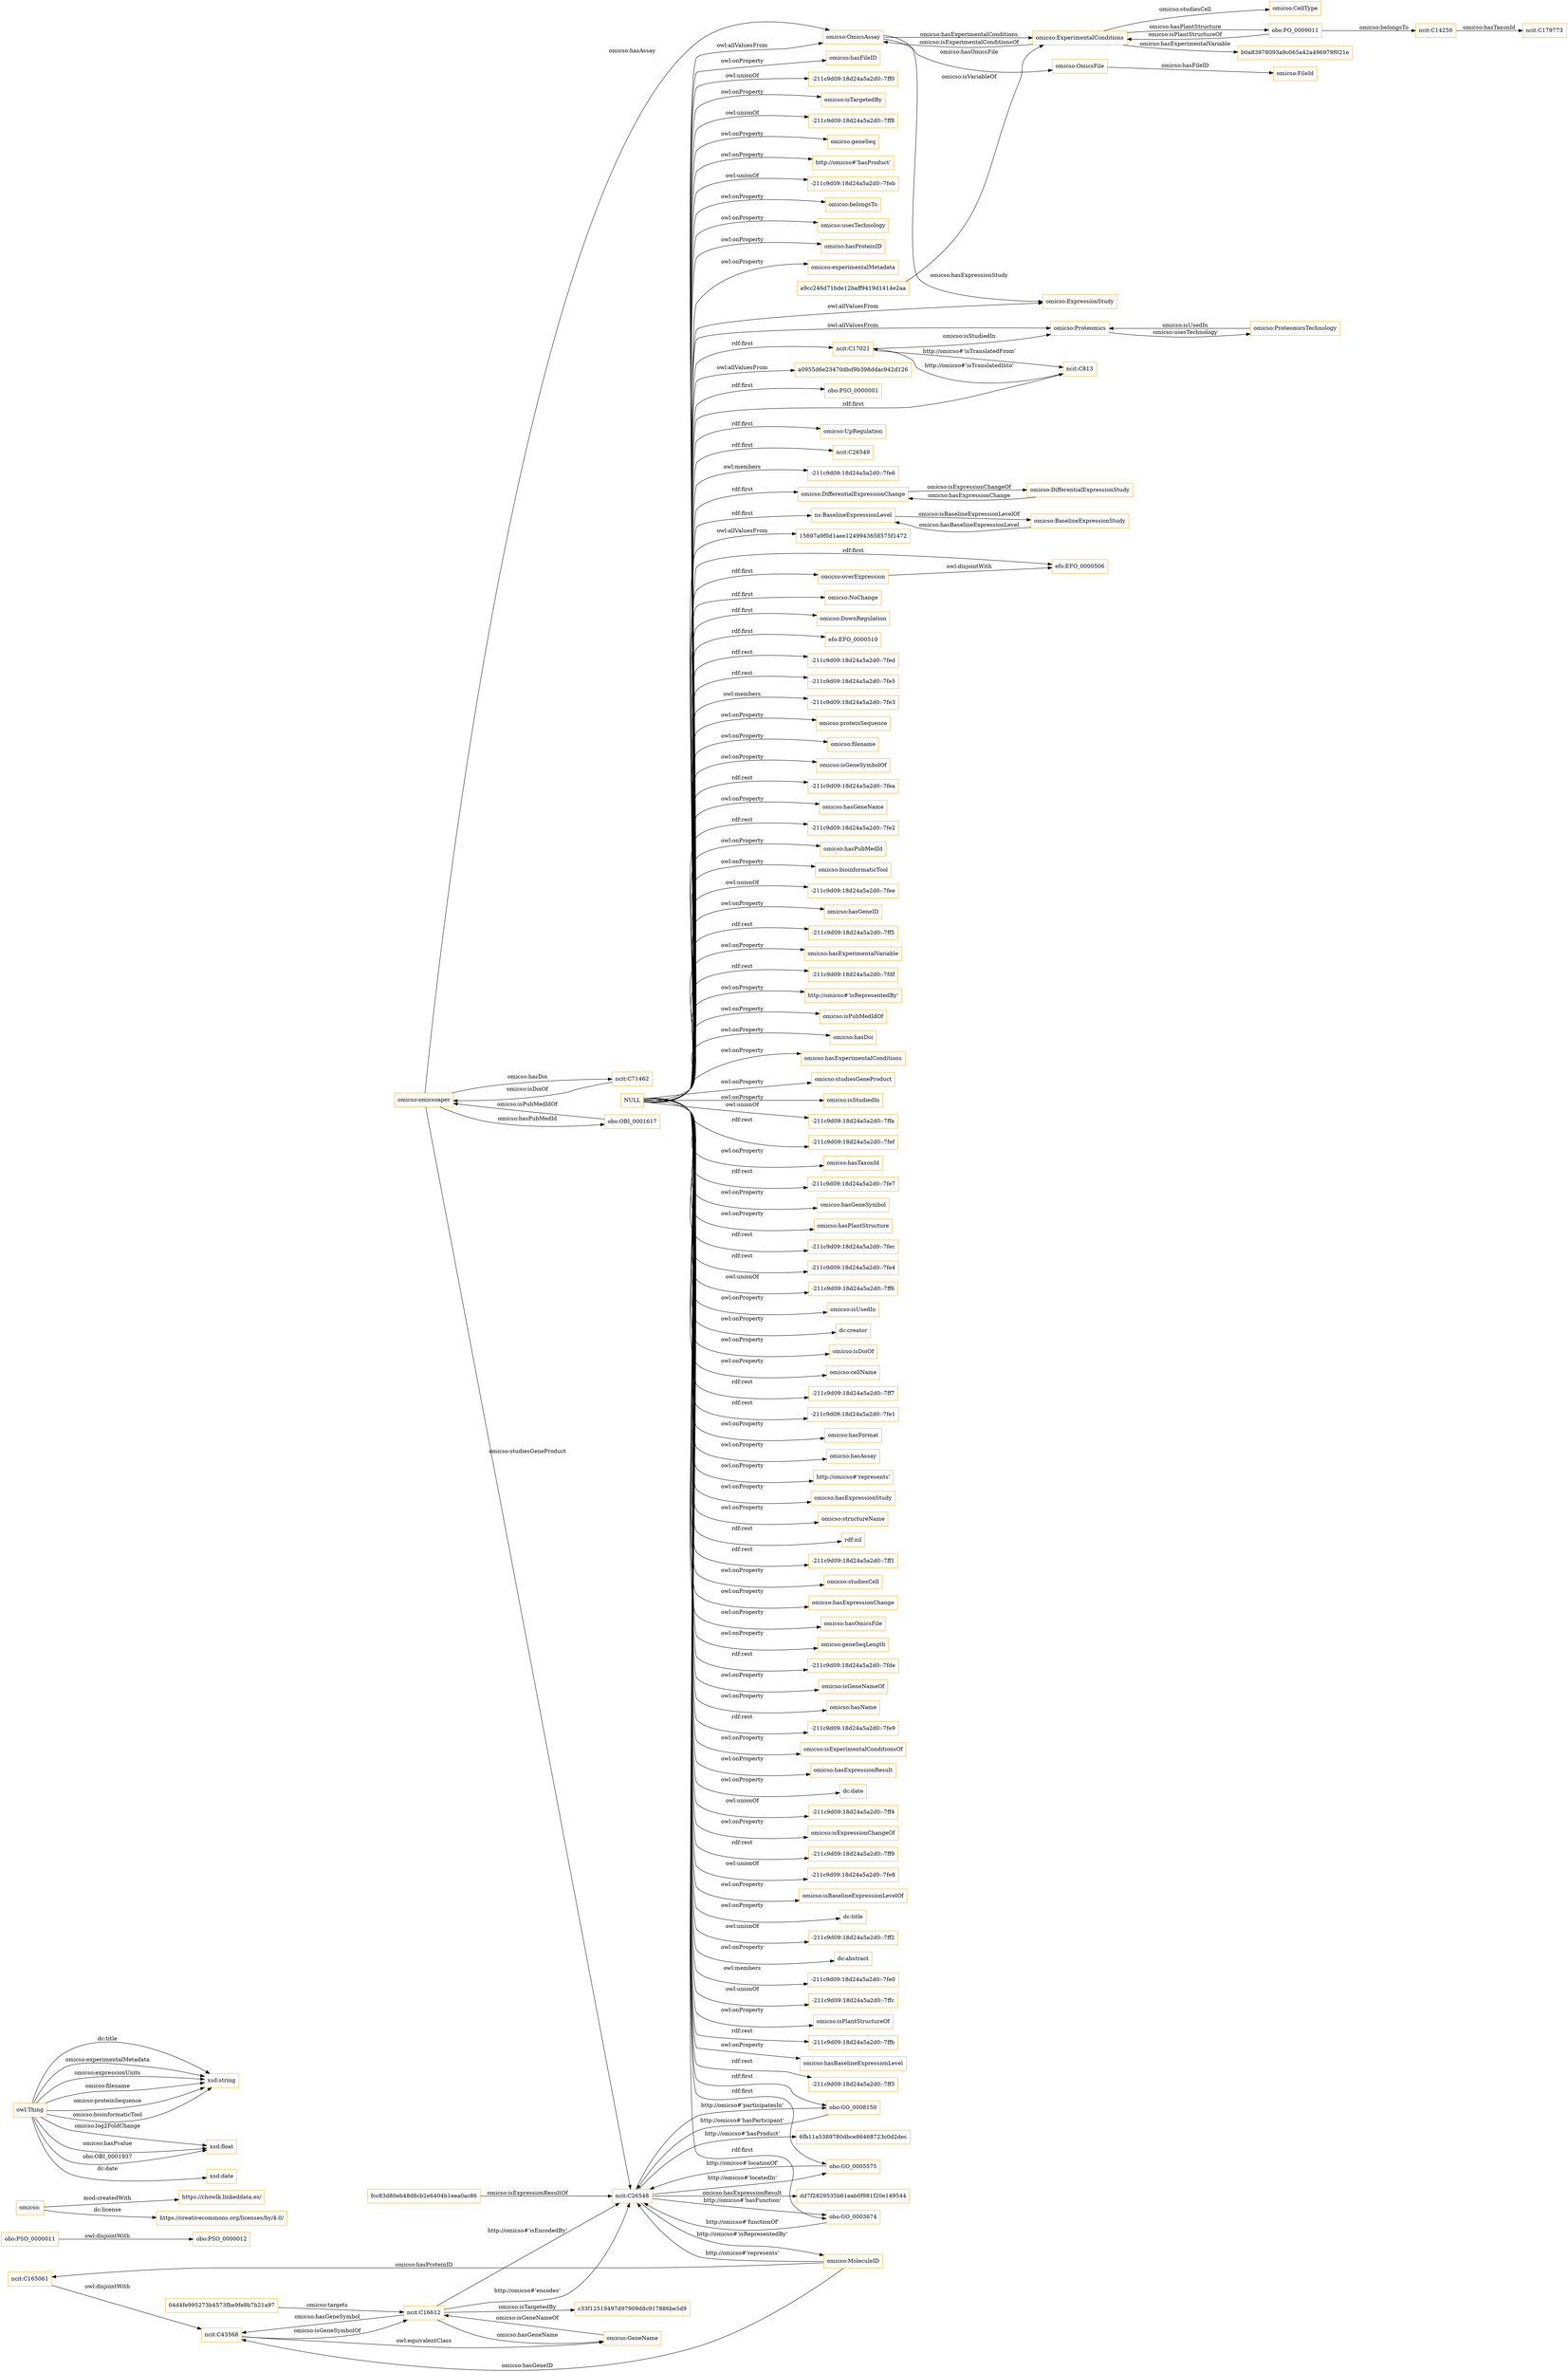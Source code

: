 digraph ar2dtool_diagram { 
rankdir=LR;
size="1501"
node [shape = rectangle, color="orange"]; "ncit:C165061" "omicso:ExperimentalConditions" "omicso:omicsoaper" "omicso:Proteomics" "obo:PSO_0000012" "a0955d6e23470dbd9b398ddac942d126" "obo:PSO_0000001" "obo:GO_0008150" "omicso:DifferentialExpressionChange" "omicso:UpRegulation" "ncit:C26549" "ncit:C43568" "dd7f2829535b61eab0f981f20e149544" "c33f12519497d97909d8c917886be5d9" "ncit:C179773" "obo:PO_0009011" "omicso:MoleculeID" "6fb11a5389780dbce86468723c0d2dec" "omicso:DifferentialExpressionStudy" "omicso:ExpressionStudy" "ns:BaselineExpressionLevel" "15697a9f0d1aee1249943658575f1472" "ncit:C17021" "omicso:OmicsFile" "efo:EFO_0000506" "omicso:CellType" "obo:PSO_0000011" "obo:OBI_0001617" "omicso:overExpression" "fcc83d80eb48d8cb2e6404b1eea0ac86" "ncit:C16612" "omicso:ProteomicsTechnology" "omicso:NoChange" "obo:GO_0005575" "omicso:GeneName" "ncit:C14250" "ncit:C71462" "a9cc246d71bde12baff9419d1414e2aa" "omicso:FileId" "b0a83978093a9c065a42a496979f021e" "04d4fe995273b4573fbe9fe9b7b21a97" "ncit:C813" "omicso:OmicsAssay" "omicso:DownRegulation" "obo:GO_0003674" "omicso:BaselineExpressionStudy" "efo:EFO_0000510" "ncit:C26548" ; /*classes style*/
	"ncit:C165061" -> "ncit:C43568" [ label = "owl:disjointWith" ];
	"ncit:C43568" -> "omicso:GeneName" [ label = "owl:equivalentClass" ];
	"omicso:" -> "https://chowlk.linkeddata.es/" [ label = "mod:createdWith" ];
	"omicso:" -> "https://creativecommons.org/licenses/by/4.0/" [ label = "dc:license" ];
	"omicso:overExpression" -> "efo:EFO_0000506" [ label = "owl:disjointWith" ];
	"NULL" -> "-211c9d09:18d24a5a2d0:-7fed" [ label = "rdf:rest" ];
	"NULL" -> "-211c9d09:18d24a5a2d0:-7fe5" [ label = "rdf:rest" ];
	"NULL" -> "obo:GO_0003674" [ label = "rdf:first" ];
	"NULL" -> "-211c9d09:18d24a5a2d0:-7fe3" [ label = "owl:members" ];
	"NULL" -> "omicso:proteinSequence" [ label = "owl:onProperty" ];
	"NULL" -> "omicso:filename" [ label = "owl:onProperty" ];
	"NULL" -> "omicso:isGeneSymbolOf" [ label = "owl:onProperty" ];
	"NULL" -> "-211c9d09:18d24a5a2d0:-7fea" [ label = "rdf:rest" ];
	"NULL" -> "omicso:hasGeneName" [ label = "owl:onProperty" ];
	"NULL" -> "-211c9d09:18d24a5a2d0:-7fe2" [ label = "rdf:rest" ];
	"NULL" -> "omicso:hasPubMedId" [ label = "owl:onProperty" ];
	"NULL" -> "omicso:bioinformaticTool" [ label = "owl:onProperty" ];
	"NULL" -> "-211c9d09:18d24a5a2d0:-7fee" [ label = "owl:unionOf" ];
	"NULL" -> "omicso:ExpressionStudy" [ label = "owl:allValuesFrom" ];
	"NULL" -> "omicso:hasGeneID" [ label = "owl:onProperty" ];
	"NULL" -> "efo:EFO_0000510" [ label = "rdf:first" ];
	"NULL" -> "-211c9d09:18d24a5a2d0:-7ff5" [ label = "rdf:rest" ];
	"NULL" -> "ncit:C17021" [ label = "rdf:first" ];
	"NULL" -> "ncit:C813" [ label = "rdf:first" ];
	"NULL" -> "omicso:hasExperimentalVariable" [ label = "owl:onProperty" ];
	"NULL" -> "obo:GO_0008150" [ label = "rdf:first" ];
	"NULL" -> "-211c9d09:18d24a5a2d0:-7fdf" [ label = "rdf:rest" ];
	"NULL" -> "http://omicso#'isRepresentedBy'" [ label = "owl:onProperty" ];
	"NULL" -> "omicso:isPubMedIdOf" [ label = "owl:onProperty" ];
	"NULL" -> "omicso:hasDoi" [ label = "owl:onProperty" ];
	"NULL" -> "omicso:hasExperimentalConditions" [ label = "owl:onProperty" ];
	"NULL" -> "omicso:overExpression" [ label = "rdf:first" ];
	"NULL" -> "omicso:studiesGeneProduct" [ label = "owl:onProperty" ];
	"NULL" -> "omicso:isStudiedIn" [ label = "owl:onProperty" ];
	"NULL" -> "-211c9d09:18d24a5a2d0:-7ffa" [ label = "owl:unionOf" ];
	"NULL" -> "-211c9d09:18d24a5a2d0:-7fef" [ label = "rdf:rest" ];
	"NULL" -> "omicso:hasTaxonId" [ label = "owl:onProperty" ];
	"NULL" -> "-211c9d09:18d24a5a2d0:-7fe7" [ label = "rdf:rest" ];
	"NULL" -> "omicso:hasGeneSymbol" [ label = "owl:onProperty" ];
	"NULL" -> "omicso:hasPlantStructure" [ label = "owl:onProperty" ];
	"NULL" -> "-211c9d09:18d24a5a2d0:-7fec" [ label = "rdf:rest" ];
	"NULL" -> "-211c9d09:18d24a5a2d0:-7fe4" [ label = "rdf:rest" ];
	"NULL" -> "omicso:Proteomics" [ label = "owl:allValuesFrom" ];
	"NULL" -> "-211c9d09:18d24a5a2d0:-7ff6" [ label = "owl:unionOf" ];
	"NULL" -> "omicso:isUsedIn" [ label = "owl:onProperty" ];
	"NULL" -> "dc:creator" [ label = "owl:onProperty" ];
	"NULL" -> "omicso:isDoiOf" [ label = "owl:onProperty" ];
	"NULL" -> "omicso:cellName" [ label = "owl:onProperty" ];
	"NULL" -> "-211c9d09:18d24a5a2d0:-7ff7" [ label = "rdf:rest" ];
	"NULL" -> "-211c9d09:18d24a5a2d0:-7fe1" [ label = "rdf:rest" ];
	"NULL" -> "omicso:hasFormat" [ label = "owl:onProperty" ];
	"NULL" -> "omicso:hasAssay" [ label = "owl:onProperty" ];
	"NULL" -> "http://omicso#'represents'" [ label = "owl:onProperty" ];
	"NULL" -> "omicso:hasExpressionStudy" [ label = "owl:onProperty" ];
	"NULL" -> "omicso:structureName" [ label = "owl:onProperty" ];
	"NULL" -> "rdf:nil" [ label = "rdf:rest" ];
	"NULL" -> "-211c9d09:18d24a5a2d0:-7ff1" [ label = "rdf:rest" ];
	"NULL" -> "obo:GO_0005575" [ label = "rdf:first" ];
	"NULL" -> "omicso:studiesCell" [ label = "owl:onProperty" ];
	"NULL" -> "omicso:hasExpressionChange" [ label = "owl:onProperty" ];
	"NULL" -> "omicso:hasOmicsFile" [ label = "owl:onProperty" ];
	"NULL" -> "omicso:DownRegulation" [ label = "rdf:first" ];
	"NULL" -> "omicso:geneSeqLength" [ label = "owl:onProperty" ];
	"NULL" -> "-211c9d09:18d24a5a2d0:-7fde" [ label = "rdf:rest" ];
	"NULL" -> "omicso:DifferentialExpressionChange" [ label = "rdf:first" ];
	"NULL" -> "a0955d6e23470dbd9b398ddac942d126" [ label = "owl:allValuesFrom" ];
	"NULL" -> "omicso:isGeneNameOf" [ label = "owl:onProperty" ];
	"NULL" -> "omicso:hasName" [ label = "owl:onProperty" ];
	"NULL" -> "-211c9d09:18d24a5a2d0:-7fe9" [ label = "rdf:rest" ];
	"NULL" -> "omicso:isExperimentalConditionsOf" [ label = "owl:onProperty" ];
	"NULL" -> "omicso:hasExpressionResult" [ label = "owl:onProperty" ];
	"NULL" -> "dc:date" [ label = "owl:onProperty" ];
	"NULL" -> "-211c9d09:18d24a5a2d0:-7ff4" [ label = "owl:unionOf" ];
	"NULL" -> "omicso:isExpressionChangeOf" [ label = "owl:onProperty" ];
	"NULL" -> "-211c9d09:18d24a5a2d0:-7ff9" [ label = "rdf:rest" ];
	"NULL" -> "ns:BaselineExpressionLevel" [ label = "rdf:first" ];
	"NULL" -> "omicso:NoChange" [ label = "rdf:first" ];
	"NULL" -> "-211c9d09:18d24a5a2d0:-7fe8" [ label = "owl:unionOf" ];
	"NULL" -> "omicso:isBaselineExpressionLevelOf" [ label = "owl:onProperty" ];
	"NULL" -> "dc:title" [ label = "owl:onProperty" ];
	"NULL" -> "-211c9d09:18d24a5a2d0:-7ff2" [ label = "owl:unionOf" ];
	"NULL" -> "dc:abstract" [ label = "owl:onProperty" ];
	"NULL" -> "-211c9d09:18d24a5a2d0:-7fe0" [ label = "owl:members" ];
	"NULL" -> "obo:PSO_0000001" [ label = "rdf:first" ];
	"NULL" -> "-211c9d09:18d24a5a2d0:-7ffc" [ label = "owl:unionOf" ];
	"NULL" -> "ncit:C26549" [ label = "rdf:first" ];
	"NULL" -> "omicso:isPlantStructureOf" [ label = "owl:onProperty" ];
	"NULL" -> "-211c9d09:18d24a5a2d0:-7ffb" [ label = "rdf:rest" ];
	"NULL" -> "omicso:hasBaselineExpressionLevel" [ label = "owl:onProperty" ];
	"NULL" -> "-211c9d09:18d24a5a2d0:-7ff3" [ label = "rdf:rest" ];
	"NULL" -> "omicso:hasFileID" [ label = "owl:onProperty" ];
	"NULL" -> "-211c9d09:18d24a5a2d0:-7ff0" [ label = "owl:unionOf" ];
	"NULL" -> "omicso:isTargetedBy" [ label = "owl:onProperty" ];
	"NULL" -> "-211c9d09:18d24a5a2d0:-7ff8" [ label = "owl:unionOf" ];
	"NULL" -> "omicso:geneSeq" [ label = "owl:onProperty" ];
	"NULL" -> "http://omicso#'hasProduct'" [ label = "owl:onProperty" ];
	"NULL" -> "-211c9d09:18d24a5a2d0:-7feb" [ label = "owl:unionOf" ];
	"NULL" -> "efo:EFO_0000506" [ label = "rdf:first" ];
	"NULL" -> "omicso:belongsTo" [ label = "owl:onProperty" ];
	"NULL" -> "omicso:usesTechnology" [ label = "owl:onProperty" ];
	"NULL" -> "omicso:hasProteinID" [ label = "owl:onProperty" ];
	"NULL" -> "omicso:UpRegulation" [ label = "rdf:first" ];
	"NULL" -> "15697a9f0d1aee1249943658575f1472" [ label = "owl:allValuesFrom" ];
	"NULL" -> "omicso:experimentalMetadata" [ label = "owl:onProperty" ];
	"NULL" -> "-211c9d09:18d24a5a2d0:-7fe6" [ label = "owl:members" ];
	"NULL" -> "omicso:OmicsAssay" [ label = "owl:allValuesFrom" ];
	"obo:PSO_0000011" -> "obo:PSO_0000012" [ label = "owl:disjointWith" ];
	"omicso:ExperimentalConditions" -> "b0a83978093a9c065a42a496979f021e" [ label = "omicso:hasExperimentalVariable" ];
	"owl:Thing" -> "xsd:string" [ label = "dc:title" ];
	"omicso:MoleculeID" -> "ncit:C165061" [ label = "omicso:hasProteinID" ];
	"omicso:DifferentialExpressionChange" -> "omicso:DifferentialExpressionStudy" [ label = "omicso:isExpressionChangeOf" ];
	"omicso:DifferentialExpressionStudy" -> "omicso:DifferentialExpressionChange" [ label = "omicso:hasExpressionChange" ];
	"ncit:C26548" -> "obo:GO_0008150" [ label = "http://omicso#'participatesIn'" ];
	"omicso:omicsoaper" -> "obo:OBI_0001617" [ label = "omicso:hasPubMedId" ];
	"owl:Thing" -> "xsd:string" [ label = "omicso:experimentalMetadata" ];
	"owl:Thing" -> "xsd:float" [ label = "omicso:log2FoldChange" ];
	"obo:PO_0009011" -> "omicso:ExperimentalConditions" [ label = "omicso:isPlantStructureOf" ];
	"ncit:C14250" -> "ncit:C179773" [ label = "omicso:hasTaxonId" ];
	"omicso:OmicsAssay" -> "omicso:OmicsFile" [ label = "omicso:hasOmicsFile" ];
	"owl:Thing" -> "xsd:date" [ label = "dc:date" ];
	"owl:Thing" -> "xsd:string" [ label = "omicso:expressionUnits" ];
	"omicso:BaselineExpressionStudy" -> "ns:BaselineExpressionLevel" [ label = "omicso:hasBaselineExpressionLevel" ];
	"owl:Thing" -> "xsd:float" [ label = "omicso:hasPvalue" ];
	"ncit:C16612" -> "ncit:C43568" [ label = "omicso:hasGeneSymbol" ];
	"owl:Thing" -> "xsd:string" [ label = "omicso:filename" ];
	"omicso:Proteomics" -> "omicso:ProteomicsTechnology" [ label = "omicso:usesTechnology" ];
	"ncit:C813" -> "ncit:C17021" [ label = "http://omicso#'isTranslatedInto'" ];
	"omicso:omicsoaper" -> "ncit:C26548" [ label = "omicso:studiesGeneProduct" ];
	"owl:Thing" -> "xsd:string" [ label = "omicso:proteinSequence" ];
	"owl:Thing" -> "xsd:string" [ label = "omicso:bioinformaticTool" ];
	"ncit:C26548" -> "6fb11a5389780dbce86468723c0d2dec" [ label = "http://omicso#'hasProduct'" ];
	"obo:GO_0003674" -> "ncit:C26548" [ label = "http://omicso#'functionOf'" ];
	"omicso:OmicsAssay" -> "omicso:ExpressionStudy" [ label = "omicso:hasExpressionStudy" ];
	"obo:PO_0009011" -> "ncit:C14250" [ label = "omicso:belongsTo" ];
	"ncit:C16612" -> "omicso:GeneName" [ label = "omicso:hasGeneName" ];
	"omicso:OmicsFile" -> "omicso:FileId" [ label = "omicso:hasFileID" ];
	"ns:BaselineExpressionLevel" -> "omicso:BaselineExpressionStudy" [ label = "omicso:isBaselineExpressionLevelOf" ];
	"obo:GO_0008150" -> "ncit:C26548" [ label = "http://omicso#'hasParticipant'" ];
	"ncit:C26548" -> "obo:GO_0005575" [ label = "http://omicso#'locatedIn'" ];
	"omicso:omicsoaper" -> "omicso:OmicsAssay" [ label = "omicso:hasAssay" ];
	"ncit:C17021" -> "ncit:C813" [ label = "http://omicso#'isTranslatedFrom'" ];
	"ncit:C71462" -> "omicso:omicsoaper" [ label = "omicso:isDoiOf" ];
	"a9cc246d71bde12baff9419d1414e2aa" -> "omicso:ExperimentalConditions" [ label = "omicso:isVariableOf" ];
	"omicso:ProteomicsTechnology" -> "omicso:Proteomics" [ label = "omicso:isUsedIn" ];
	"ncit:C26548" -> "omicso:MoleculeID" [ label = "http://omicso#'isRepresentedBy'" ];
	"ncit:C16612" -> "ncit:C26548" [ label = "http://omicso#'encodes'" ];
	"omicso:ExperimentalConditions" -> "omicso:CellType" [ label = "omicso:studiesCell" ];
	"omicso:MoleculeID" -> "ncit:C26548" [ label = "http://omicso#'represents'" ];
	"omicso:ExperimentalConditions" -> "obo:PO_0009011" [ label = "omicso:hasPlantStructure" ];
	"omicso:OmicsAssay" -> "omicso:ExperimentalConditions" [ label = "omicso:hasExperimentalConditions" ];
	"omicso:GeneName" -> "ncit:C16612" [ label = "omicso:isGeneNameOf" ];
	"ncit:C43568" -> "ncit:C16612" [ label = "omicso:isGeneSymbolOf" ];
	"fcc83d80eb48d8cb2e6404b1eea0ac86" -> "ncit:C26548" [ label = "omicso:isExpressionResultOf" ];
	"obo:GO_0005575" -> "ncit:C26548" [ label = "http://omicso#'locationOf'" ];
	"omicso:ExperimentalConditions" -> "omicso:OmicsAssay" [ label = "omicso:isExperimentalConditionsOf" ];
	"obo:OBI_0001617" -> "omicso:omicsoaper" [ label = "omicso:isPubMedIdOf" ];
	"omicso:omicsoaper" -> "ncit:C71462" [ label = "omicso:hasDoi" ];
	"ncit:C26548" -> "dd7f2829535b61eab0f981f20e149544" [ label = "omicso:hasExpressionResult" ];
	"owl:Thing" -> "xsd:float" [ label = "obo:OBI_0001937" ];
	"ncit:C26548" -> "obo:GO_0003674" [ label = "http://omicso#'hasFunction'" ];
	"04d4fe995273b4573fbe9fe9b7b21a97" -> "ncit:C16612" [ label = "omicso:targets" ];
	"ncit:C16612" -> "ncit:C26548" [ label = "http://omicso#'isEncodedBy'" ];
	"ncit:C16612" -> "c33f12519497d97909d8c917886be5d9" [ label = "omicso:isTargetedBy" ];
	"omicso:MoleculeID" -> "ncit:C43568" [ label = "omicso:hasGeneID" ];
	"ncit:C17021" -> "omicso:Proteomics" [ label = "omicso:isStudiedIn" ];

}
